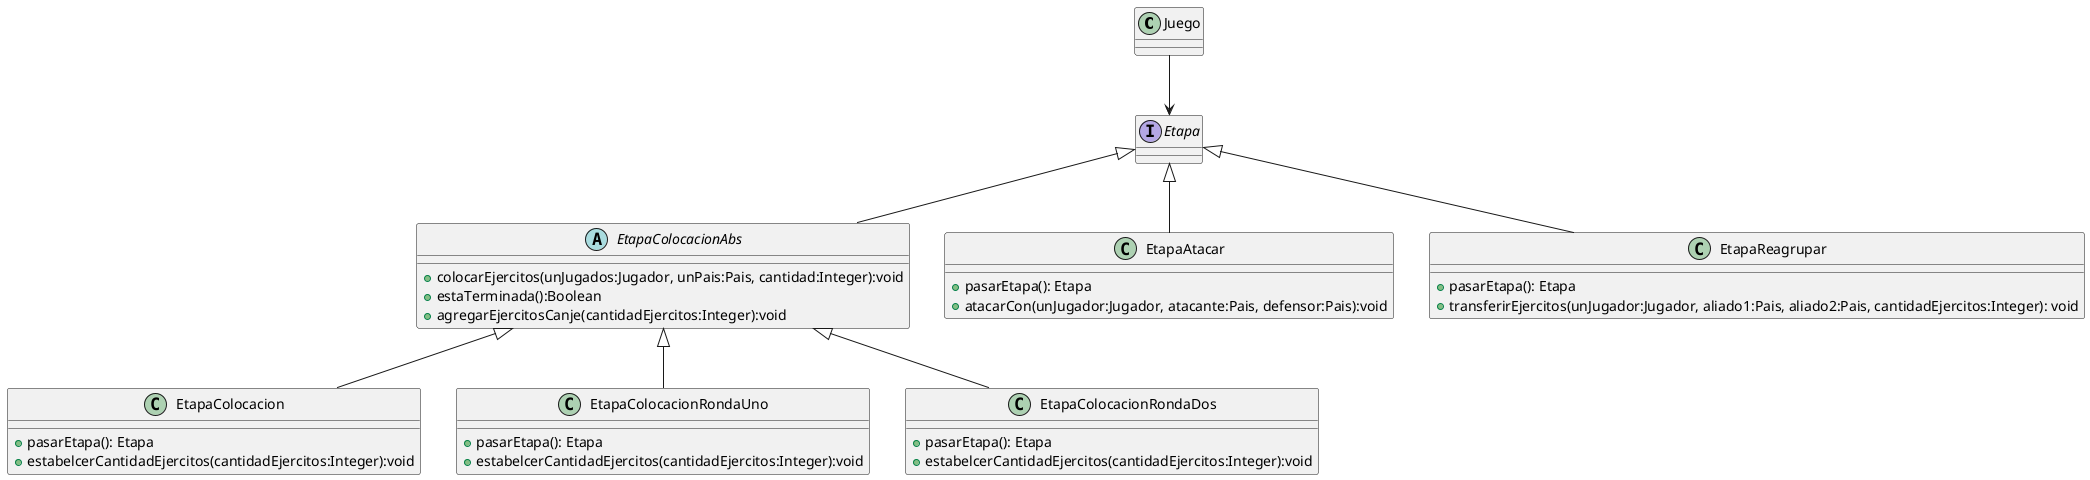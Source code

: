 @startuml


class Juego{

}
class EtapaColocacionAbs{
    + colocarEjercitos(unJugados:Jugador, unPais:Pais, cantidad:Integer):void
    + estaTerminada():Boolean
    + agregarEjercitosCanje(cantidadEjercitos:Integer):void
}
class EtapaColocacion{
    + pasarEtapa(): Etapa
    + estabelcerCantidadEjercitos(cantidadEjercitos:Integer):void
}
class EtapaColocacionRondaUno{
    + pasarEtapa(): Etapa
    + estabelcerCantidadEjercitos(cantidadEjercitos:Integer):void
}
class EtapaColocacionRondaDos{
    + pasarEtapa(): Etapa
    + estabelcerCantidadEjercitos(cantidadEjercitos:Integer):void
}
class EtapaAtacar{
    + pasarEtapa(): Etapa
    + atacarCon(unJugador:Jugador, atacante:Pais, defensor:Pais):void

}
class EtapaReagrupar{
    + pasarEtapa(): Etapa
    + transferirEjercitos(unJugador:Jugador, aliado1:Pais, aliado2:Pais, cantidadEjercitos:Integer): void
}
Interface Etapa
Abstract class EtapaColocacionAbs
Juego --> Etapa
Etapa <|-- EtapaAtacar
Etapa <|-- EtapaReagrupar
Etapa <|-- EtapaColocacionAbs
EtapaColocacionAbs <|-- EtapaColocacion
EtapaColocacionAbs <|-- EtapaColocacionRondaUno
EtapaColocacionAbs <|-- EtapaColocacionRondaDos
@enduml